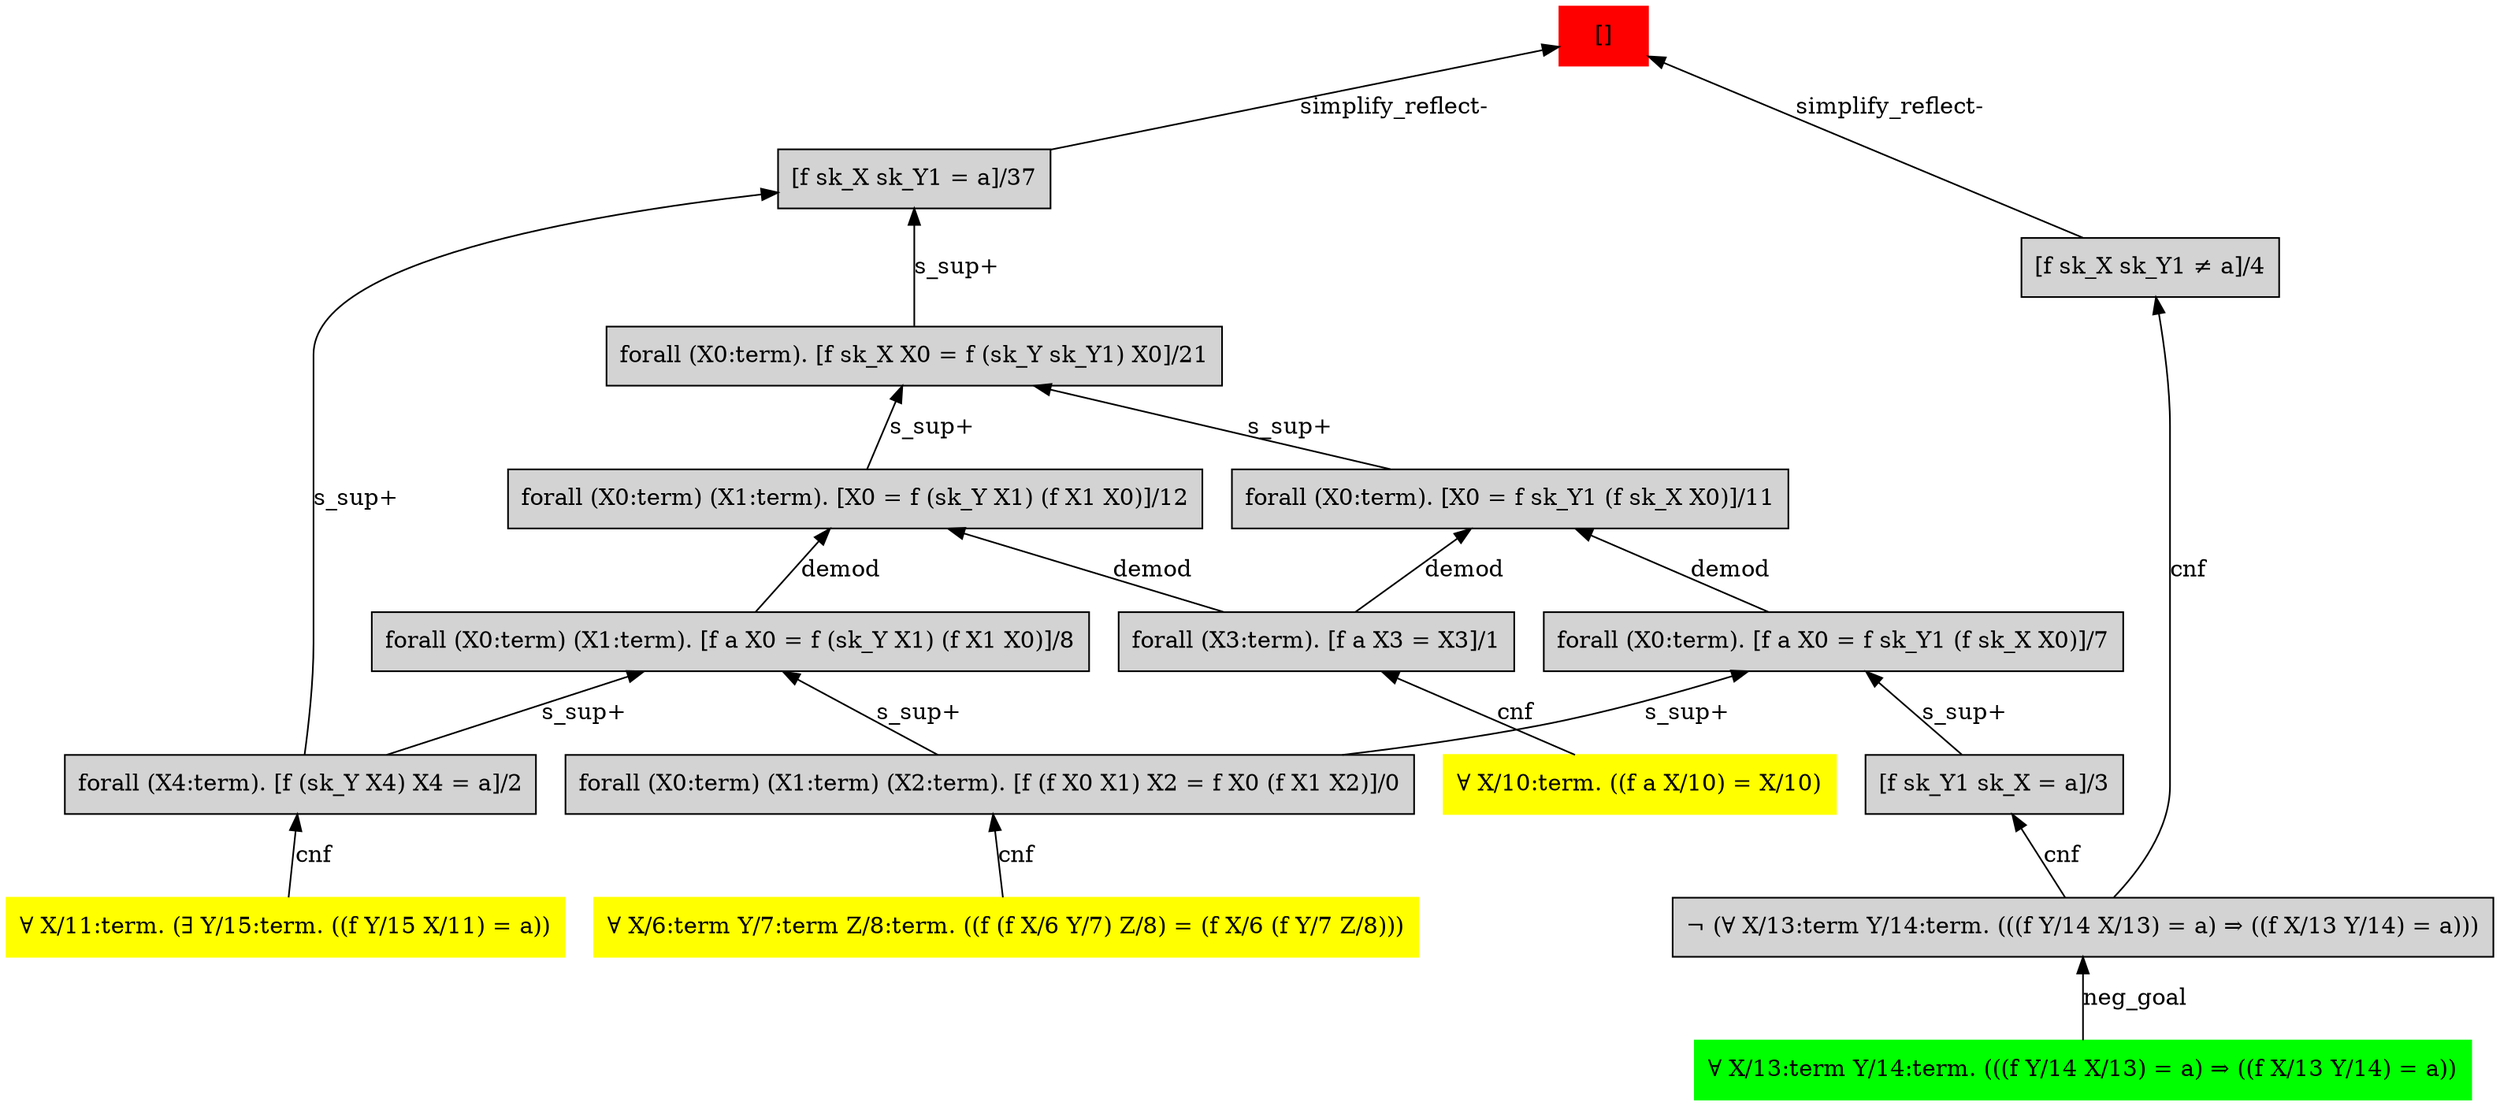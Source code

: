 digraph "unsat_graph" {
  vertex_0 [color=red, label="[]", shape=box, style=filled];
  vertex_0 -> vertex_1 [label="simplify_reflect-", dir="back"];
  vertex_1 [shape=box, label="[f sk_X sk_Y1 ≠ a]/4", style=filled];
  vertex_1 -> vertex_2 [label="cnf", dir="back"];
  vertex_2 [shape=box, label="¬ (∀ X/13:term Y/14:term. (((f Y/14 X/13) = a) ⇒ ((f X/13 Y/14) = a)))", style=filled];
  vertex_2 -> vertex_3 [label="neg_goal", dir="back"];
  vertex_3 [color=green, shape=box, label="∀ X/13:term Y/14:term. (((f Y/14 X/13) = a) ⇒ ((f X/13 Y/14) = a))", style=filled];
  vertex_0 -> vertex_4 [label="simplify_reflect-", dir="back"];
  vertex_4 [shape=box, label="[f sk_X sk_Y1 = a]/37", style=filled];
  vertex_4 -> vertex_5 [label="s_sup+", dir="back"];
  vertex_5 [shape=box, label="forall (X0:term). [f sk_X X0 = f (sk_Y sk_Y1) X0]/21", style=filled];
  vertex_5 -> vertex_6 [label="s_sup+", dir="back"];
  vertex_6 [shape=box, label="forall (X0:term) (X1:term). [X0 = f (sk_Y X1) (f X1 X0)]/12", style=filled];
  vertex_6 -> vertex_7 [label="demod", dir="back"];
  vertex_7 [shape=box, label="forall (X3:term). [f a X3 = X3]/1", style=filled];
  vertex_7 -> vertex_8 [label="cnf", dir="back"];
  vertex_8 [color=yellow, shape=box, label="∀ X/10:term. ((f a X/10) = X/10)", style=filled];
  vertex_6 -> vertex_9 [label="demod", dir="back"];
  vertex_9 [shape=box, label="forall (X0:term) (X1:term). [f a X0 = f (sk_Y X1) (f X1 X0)]/8", style=filled];
  vertex_9 -> vertex_10 [label="s_sup+", dir="back"];
  vertex_10 [shape=box, label="forall (X0:term) (X1:term) (X2:term). [f (f X0 X1) X2 = f X0 (f X1 X2)]/0", style=filled];
  vertex_10 -> vertex_11 [label="cnf", dir="back"];
  vertex_11 [color=yellow, shape=box, label="∀ X/6:term Y/7:term Z/8:term. ((f (f X/6 Y/7) Z/8) = (f X/6 (f Y/7 Z/8)))", style=filled];
  vertex_9 -> vertex_12 [label="s_sup+", dir="back"];
  vertex_12 [shape=box, label="forall (X4:term). [f (sk_Y X4) X4 = a]/2", style=filled];
  vertex_12 -> vertex_13 [label="cnf", dir="back"];
  vertex_13 [color=yellow, shape=box, label="∀ X/11:term. (∃ Y/15:term. ((f Y/15 X/11) = a))", style=filled];
  vertex_5 -> vertex_14 [label="s_sup+", dir="back"];
  vertex_14 [shape=box, label="forall (X0:term). [X0 = f sk_Y1 (f sk_X X0)]/11", style=filled];
  vertex_14 -> vertex_7 [label="demod", dir="back"];
  vertex_14 -> vertex_15 [label="demod", dir="back"];
  vertex_15 [shape=box, label="forall (X0:term). [f a X0 = f sk_Y1 (f sk_X X0)]/7", style=filled];
  vertex_15 -> vertex_10 [label="s_sup+", dir="back"];
  vertex_15 -> vertex_16 [label="s_sup+", dir="back"];
  vertex_16 [shape=box, label="[f sk_Y1 sk_X = a]/3", style=filled];
  vertex_16 -> vertex_2 [label="cnf", dir="back"];
  vertex_4 -> vertex_12 [label="s_sup+", dir="back"];
  }


